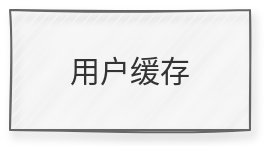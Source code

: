<mxfile version="20.6.2" type="github">
  <diagram id="QSiF4qfuh3ATqGEt3pHp" name="第 1 页">
    <mxGraphModel dx="1422" dy="832" grid="1" gridSize="10" guides="1" tooltips="1" connect="1" arrows="1" fold="1" page="1" pageScale="1" pageWidth="827" pageHeight="1169" math="0" shadow="0">
      <root>
        <mxCell id="0" />
        <mxCell id="1" parent="0" />
        <mxCell id="brCjkMM8fZIfRbKJTr0I-1" value="用户缓存" style="rounded=0;whiteSpace=wrap;html=1;shadow=1;fillColor=#f5f5f5;strokeColor=#666666;sketch=1;fontColor=#333333;fontSize=15;" vertex="1" parent="1">
          <mxGeometry x="180" y="170" width="120" height="60" as="geometry" />
        </mxCell>
      </root>
    </mxGraphModel>
  </diagram>
</mxfile>
